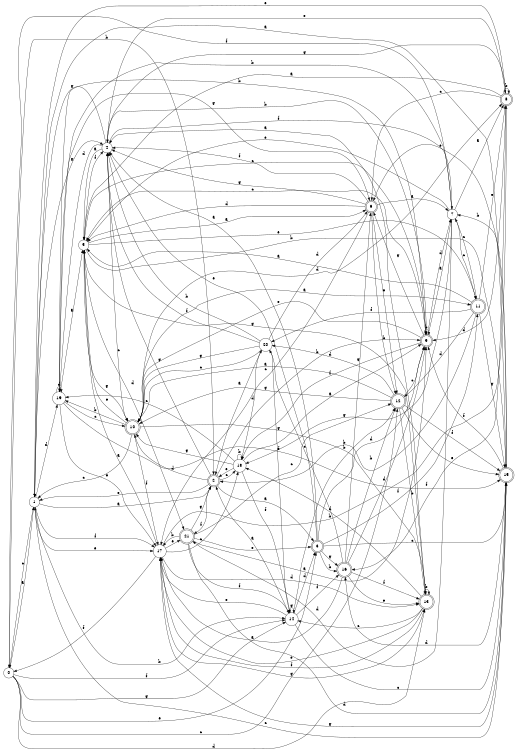 digraph n18_5 {
__start0 [label="" shape="none"];

rankdir=LR;
size="8,5";

s0 [style="filled", color="black", fillcolor="white" shape="circle", label="0"];
s1 [style="filled", color="black", fillcolor="white" shape="circle", label="1"];
s2 [style="rounded,filled", color="black", fillcolor="white" shape="doublecircle", label="2"];
s3 [style="rounded,filled", color="black", fillcolor="white" shape="doublecircle", label="3"];
s4 [style="filled", color="black", fillcolor="white" shape="circle", label="4"];
s5 [style="filled", color="black", fillcolor="white" shape="circle", label="5"];
s6 [style="rounded,filled", color="black", fillcolor="white" shape="doublecircle", label="6"];
s7 [style="filled", color="black", fillcolor="white" shape="circle", label="7"];
s8 [style="rounded,filled", color="black", fillcolor="white" shape="doublecircle", label="8"];
s9 [style="rounded,filled", color="black", fillcolor="white" shape="doublecircle", label="9"];
s10 [style="rounded,filled", color="black", fillcolor="white" shape="doublecircle", label="10"];
s11 [style="rounded,filled", color="black", fillcolor="white" shape="doublecircle", label="11"];
s12 [style="rounded,filled", color="black", fillcolor="white" shape="doublecircle", label="12"];
s13 [style="rounded,filled", color="black", fillcolor="white" shape="doublecircle", label="13"];
s14 [style="filled", color="black", fillcolor="white" shape="circle", label="14"];
s15 [style="rounded,filled", color="black", fillcolor="white" shape="doublecircle", label="15"];
s16 [style="rounded,filled", color="black", fillcolor="white" shape="doublecircle", label="16"];
s17 [style="filled", color="black", fillcolor="white" shape="circle", label="17"];
s18 [style="filled", color="black", fillcolor="white" shape="circle", label="18"];
s19 [style="filled", color="black", fillcolor="white" shape="circle", label="19"];
s20 [style="filled", color="black", fillcolor="white" shape="circle", label="20"];
s21 [style="rounded,filled", color="black", fillcolor="white" shape="doublecircle", label="21"];
s0 -> s1 [label="a"];
s0 -> s2 [label="b"];
s0 -> s12 [label="c"];
s0 -> s13 [label="d"];
s0 -> s3 [label="e"];
s0 -> s14 [label="f"];
s0 -> s14 [label="g"];
s1 -> s2 [label="a"];
s1 -> s14 [label="b"];
s1 -> s0 [label="c"];
s1 -> s19 [label="d"];
s1 -> s17 [label="e"];
s1 -> s17 [label="f"];
s1 -> s4 [label="g"];
s2 -> s3 [label="a"];
s2 -> s9 [label="b"];
s2 -> s18 [label="c"];
s2 -> s10 [label="d"];
s2 -> s1 [label="e"];
s2 -> s21 [label="f"];
s2 -> s4 [label="g"];
s3 -> s4 [label="a"];
s3 -> s16 [label="b"];
s3 -> s15 [label="c"];
s3 -> s9 [label="d"];
s3 -> s4 [label="e"];
s3 -> s11 [label="f"];
s3 -> s16 [label="g"];
s4 -> s5 [label="a"];
s4 -> s9 [label="b"];
s4 -> s10 [label="c"];
s4 -> s19 [label="d"];
s4 -> s8 [label="e"];
s4 -> s7 [label="f"];
s4 -> s1 [label="g"];
s5 -> s6 [label="a"];
s5 -> s15 [label="b"];
s5 -> s9 [label="c"];
s5 -> s21 [label="d"];
s5 -> s11 [label="e"];
s5 -> s4 [label="f"];
s5 -> s10 [label="g"];
s6 -> s7 [label="a"];
s6 -> s12 [label="b"];
s6 -> s17 [label="c"];
s6 -> s5 [label="d"];
s6 -> s12 [label="e"];
s6 -> s4 [label="f"];
s6 -> s4 [label="g"];
s7 -> s8 [label="a"];
s7 -> s19 [label="b"];
s7 -> s11 [label="c"];
s7 -> s21 [label="d"];
s7 -> s5 [label="e"];
s7 -> s0 [label="f"];
s7 -> s18 [label="g"];
s8 -> s5 [label="a"];
s8 -> s8 [label="b"];
s8 -> s6 [label="c"];
s8 -> s9 [label="d"];
s8 -> s1 [label="e"];
s8 -> s16 [label="f"];
s8 -> s4 [label="g"];
s9 -> s7 [label="a"];
s9 -> s9 [label="b"];
s9 -> s5 [label="c"];
s9 -> s7 [label="d"];
s9 -> s10 [label="e"];
s9 -> s18 [label="f"];
s9 -> s6 [label="g"];
s10 -> s11 [label="a"];
s10 -> s19 [label="b"];
s10 -> s1 [label="c"];
s10 -> s8 [label="d"];
s10 -> s5 [label="e"];
s10 -> s17 [label="f"];
s10 -> s13 [label="g"];
s11 -> s5 [label="a"];
s11 -> s2 [label="b"];
s11 -> s7 [label="c"];
s11 -> s12 [label="d"];
s11 -> s8 [label="e"];
s11 -> s20 [label="f"];
s11 -> s15 [label="g"];
s12 -> s10 [label="a"];
s12 -> s13 [label="b"];
s12 -> s9 [label="c"];
s12 -> s20 [label="d"];
s12 -> s15 [label="e"];
s12 -> s15 [label="f"];
s12 -> s10 [label="g"];
s13 -> s4 [label="a"];
s13 -> s13 [label="b"];
s13 -> s14 [label="c"];
s13 -> s18 [label="d"];
s13 -> s17 [label="e"];
s13 -> s17 [label="f"];
s13 -> s5 [label="g"];
s14 -> s2 [label="a"];
s14 -> s12 [label="b"];
s14 -> s15 [label="c"];
s14 -> s3 [label="d"];
s14 -> s17 [label="e"];
s14 -> s16 [label="f"];
s14 -> s14 [label="g"];
s15 -> s1 [label="a"];
s15 -> s7 [label="b"];
s15 -> s1 [label="c"];
s15 -> s16 [label="d"];
s15 -> s6 [label="e"];
s15 -> s9 [label="f"];
s15 -> s17 [label="g"];
s16 -> s17 [label="a"];
s16 -> s12 [label="b"];
s16 -> s20 [label="c"];
s16 -> s9 [label="d"];
s16 -> s13 [label="e"];
s16 -> s13 [label="f"];
s16 -> s6 [label="g"];
s17 -> s5 [label="a"];
s17 -> s8 [label="b"];
s17 -> s18 [label="c"];
s17 -> s13 [label="d"];
s17 -> s21 [label="e"];
s17 -> s0 [label="f"];
s17 -> s13 [label="g"];
s18 -> s9 [label="a"];
s18 -> s18 [label="b"];
s18 -> s19 [label="c"];
s18 -> s20 [label="d"];
s18 -> s2 [label="e"];
s18 -> s14 [label="f"];
s18 -> s10 [label="g"];
s19 -> s5 [label="a"];
s19 -> s9 [label="b"];
s19 -> s10 [label="c"];
s19 -> s19 [label="d"];
s19 -> s17 [label="e"];
s19 -> s15 [label="f"];
s19 -> s6 [label="g"];
s20 -> s2 [label="a"];
s20 -> s4 [label="b"];
s20 -> s10 [label="c"];
s20 -> s6 [label="d"];
s20 -> s14 [label="e"];
s20 -> s4 [label="f"];
s20 -> s10 [label="g"];
s21 -> s9 [label="a"];
s21 -> s17 [label="b"];
s21 -> s12 [label="c"];
s21 -> s15 [label="d"];
s21 -> s3 [label="e"];
s21 -> s14 [label="f"];
s21 -> s2 [label="g"];

}